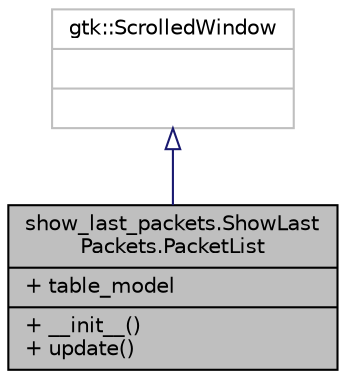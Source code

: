 digraph "show_last_packets.ShowLastPackets.PacketList"
{
  edge [fontname="Helvetica",fontsize="10",labelfontname="Helvetica",labelfontsize="10"];
  node [fontname="Helvetica",fontsize="10",shape=record];
  Node1 [label="{show_last_packets.ShowLast\lPackets.PacketList\n|+ table_model\l|+ __init__()\l+ update()\l}",height=0.2,width=0.4,color="black", fillcolor="grey75", style="filled", fontcolor="black"];
  Node2 -> Node1 [dir="back",color="midnightblue",fontsize="10",style="solid",arrowtail="onormal"];
  Node2 [label="{gtk::ScrolledWindow\n||}",height=0.2,width=0.4,color="grey75", fillcolor="white", style="filled"];
}

